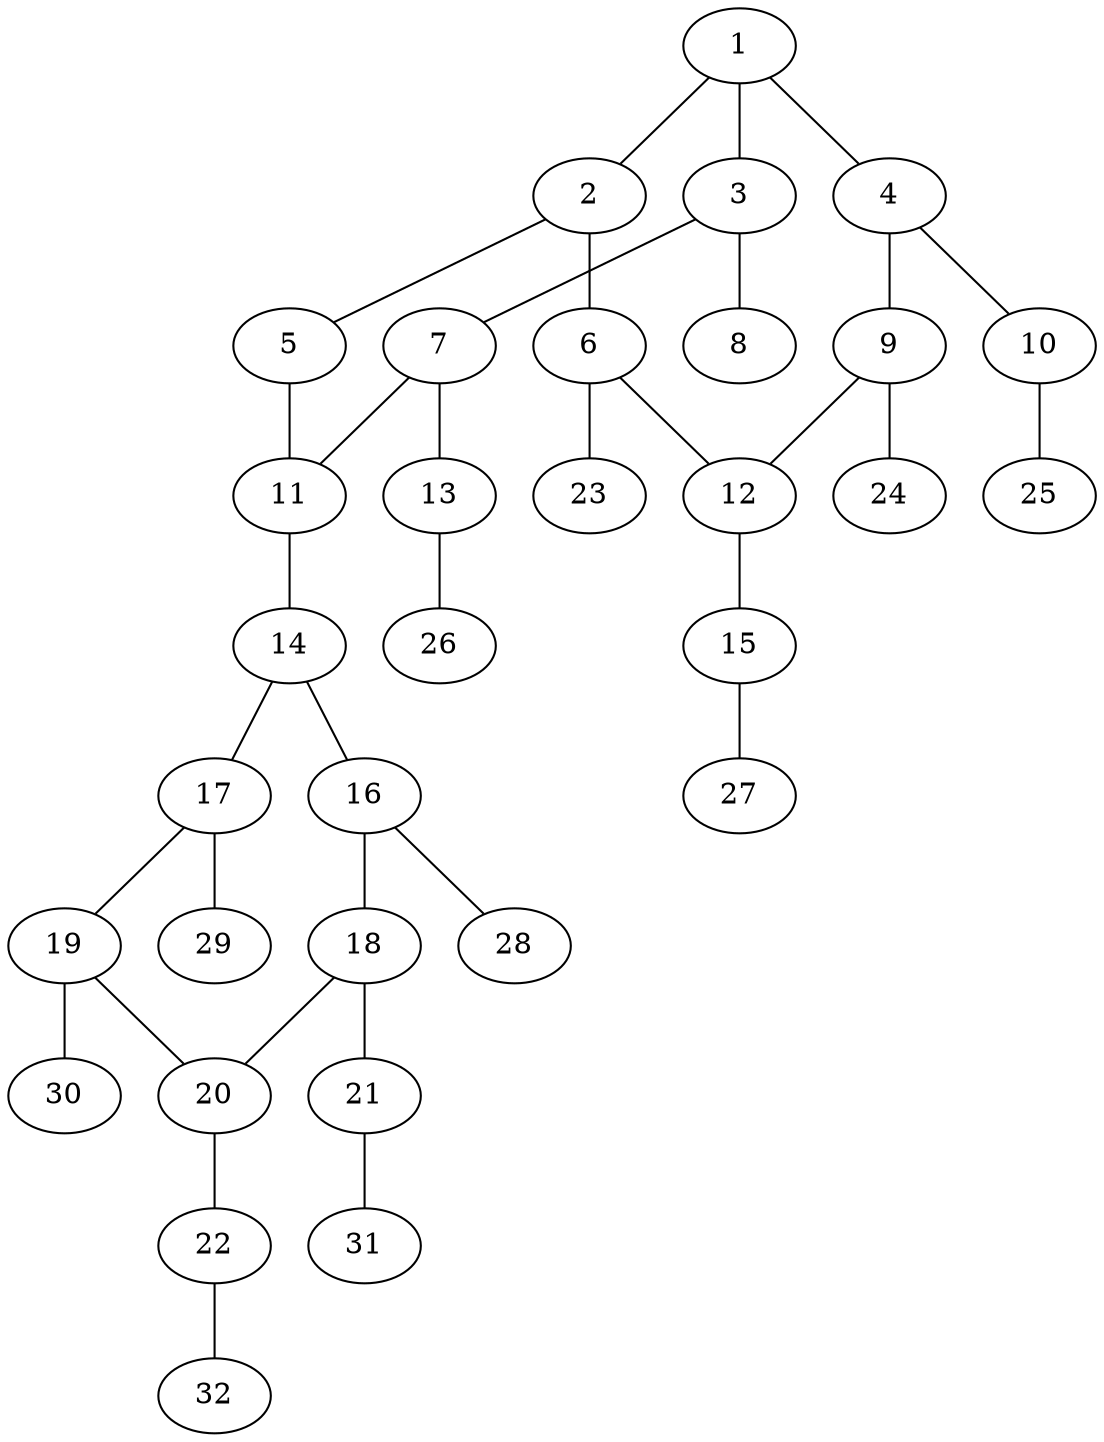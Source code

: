 graph molecule_3866 {
	1	 [chem=C];
	2	 [chem=C];
	1 -- 2	 [valence=2];
	3	 [chem=C];
	1 -- 3	 [valence=1];
	4	 [chem=C];
	1 -- 4	 [valence=1];
	5	 [chem=O];
	2 -- 5	 [valence=1];
	6	 [chem=C];
	2 -- 6	 [valence=1];
	7	 [chem=C];
	3 -- 7	 [valence=1];
	8	 [chem=O];
	3 -- 8	 [valence=2];
	9	 [chem=C];
	4 -- 9	 [valence=2];
	10	 [chem=O];
	4 -- 10	 [valence=1];
	11	 [chem=C];
	5 -- 11	 [valence=1];
	12	 [chem=C];
	6 -- 12	 [valence=2];
	23	 [chem=H];
	6 -- 23	 [valence=1];
	7 -- 11	 [valence=2];
	13	 [chem=O];
	7 -- 13	 [valence=1];
	9 -- 12	 [valence=1];
	24	 [chem=H];
	9 -- 24	 [valence=1];
	25	 [chem=H];
	10 -- 25	 [valence=1];
	14	 [chem=C];
	11 -- 14	 [valence=1];
	15	 [chem=O];
	12 -- 15	 [valence=1];
	26	 [chem=H];
	13 -- 26	 [valence=1];
	16	 [chem=C];
	14 -- 16	 [valence=2];
	17	 [chem=C];
	14 -- 17	 [valence=1];
	27	 [chem=H];
	15 -- 27	 [valence=1];
	18	 [chem=C];
	16 -- 18	 [valence=1];
	28	 [chem=H];
	16 -- 28	 [valence=1];
	19	 [chem=C];
	17 -- 19	 [valence=2];
	29	 [chem=H];
	17 -- 29	 [valence=1];
	20	 [chem=C];
	18 -- 20	 [valence=2];
	21	 [chem=O];
	18 -- 21	 [valence=1];
	19 -- 20	 [valence=1];
	30	 [chem=H];
	19 -- 30	 [valence=1];
	22	 [chem=O];
	20 -- 22	 [valence=1];
	31	 [chem=H];
	21 -- 31	 [valence=1];
	32	 [chem=H];
	22 -- 32	 [valence=1];
}
